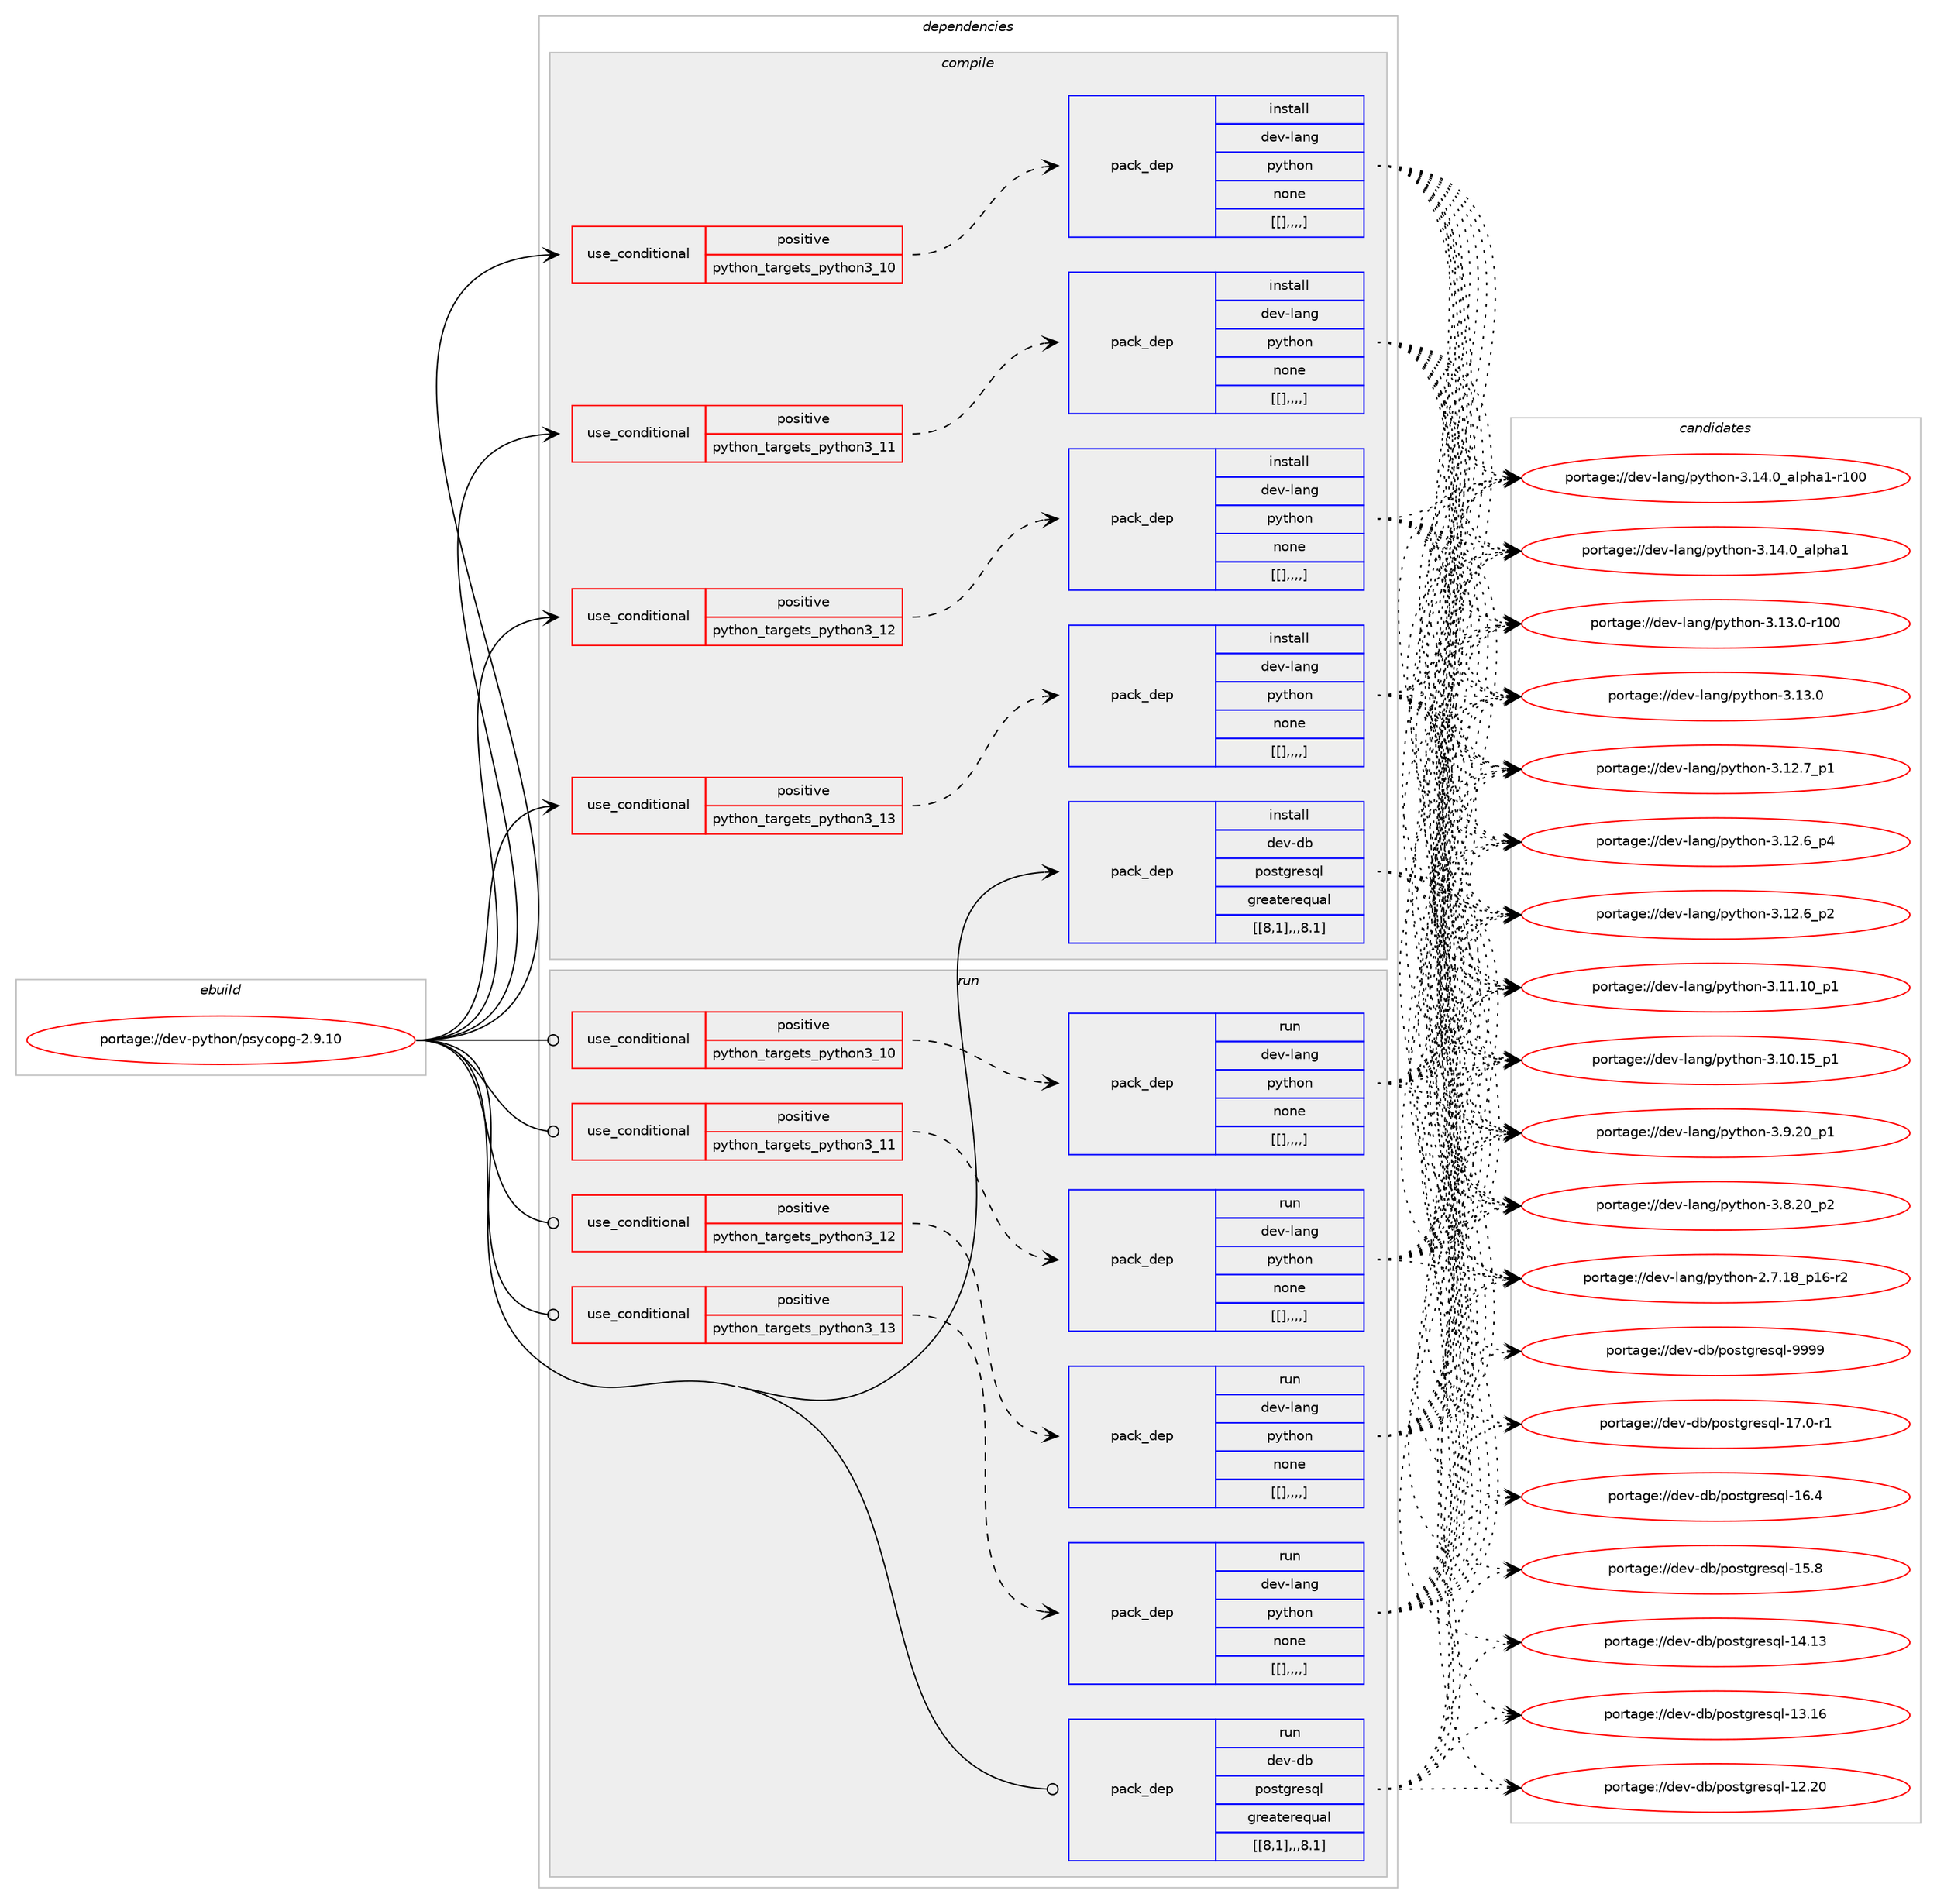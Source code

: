 digraph prolog {

# *************
# Graph options
# *************

newrank=true;
concentrate=true;
compound=true;
graph [rankdir=LR,fontname=Helvetica,fontsize=10,ranksep=1.5];#, ranksep=2.5, nodesep=0.2];
edge  [arrowhead=vee];
node  [fontname=Helvetica,fontsize=10];

# **********
# The ebuild
# **********

subgraph cluster_leftcol {
color=gray;
label=<<i>ebuild</i>>;
id [label="portage://dev-python/psycopg-2.9.10", color=red, width=4, href="../dev-python/psycopg-2.9.10.svg"];
}

# ****************
# The dependencies
# ****************

subgraph cluster_midcol {
color=gray;
label=<<i>dependencies</i>>;
subgraph cluster_compile {
fillcolor="#eeeeee";
style=filled;
label=<<i>compile</i>>;
subgraph cond38904 {
dependency161791 [label=<<TABLE BORDER="0" CELLBORDER="1" CELLSPACING="0" CELLPADDING="4"><TR><TD ROWSPAN="3" CELLPADDING="10">use_conditional</TD></TR><TR><TD>positive</TD></TR><TR><TD>python_targets_python3_10</TD></TR></TABLE>>, shape=none, color=red];
subgraph pack121575 {
dependency161809 [label=<<TABLE BORDER="0" CELLBORDER="1" CELLSPACING="0" CELLPADDING="4" WIDTH="220"><TR><TD ROWSPAN="6" CELLPADDING="30">pack_dep</TD></TR><TR><TD WIDTH="110">install</TD></TR><TR><TD>dev-lang</TD></TR><TR><TD>python</TD></TR><TR><TD>none</TD></TR><TR><TD>[[],,,,]</TD></TR></TABLE>>, shape=none, color=blue];
}
dependency161791:e -> dependency161809:w [weight=20,style="dashed",arrowhead="vee"];
}
id:e -> dependency161791:w [weight=20,style="solid",arrowhead="vee"];
subgraph cond38922 {
dependency161852 [label=<<TABLE BORDER="0" CELLBORDER="1" CELLSPACING="0" CELLPADDING="4"><TR><TD ROWSPAN="3" CELLPADDING="10">use_conditional</TD></TR><TR><TD>positive</TD></TR><TR><TD>python_targets_python3_11</TD></TR></TABLE>>, shape=none, color=red];
subgraph pack121613 {
dependency161903 [label=<<TABLE BORDER="0" CELLBORDER="1" CELLSPACING="0" CELLPADDING="4" WIDTH="220"><TR><TD ROWSPAN="6" CELLPADDING="30">pack_dep</TD></TR><TR><TD WIDTH="110">install</TD></TR><TR><TD>dev-lang</TD></TR><TR><TD>python</TD></TR><TR><TD>none</TD></TR><TR><TD>[[],,,,]</TD></TR></TABLE>>, shape=none, color=blue];
}
dependency161852:e -> dependency161903:w [weight=20,style="dashed",arrowhead="vee"];
}
id:e -> dependency161852:w [weight=20,style="solid",arrowhead="vee"];
subgraph cond38974 {
dependency161954 [label=<<TABLE BORDER="0" CELLBORDER="1" CELLSPACING="0" CELLPADDING="4"><TR><TD ROWSPAN="3" CELLPADDING="10">use_conditional</TD></TR><TR><TD>positive</TD></TR><TR><TD>python_targets_python3_12</TD></TR></TABLE>>, shape=none, color=red];
subgraph pack121654 {
dependency161957 [label=<<TABLE BORDER="0" CELLBORDER="1" CELLSPACING="0" CELLPADDING="4" WIDTH="220"><TR><TD ROWSPAN="6" CELLPADDING="30">pack_dep</TD></TR><TR><TD WIDTH="110">install</TD></TR><TR><TD>dev-lang</TD></TR><TR><TD>python</TD></TR><TR><TD>none</TD></TR><TR><TD>[[],,,,]</TD></TR></TABLE>>, shape=none, color=blue];
}
dependency161954:e -> dependency161957:w [weight=20,style="dashed",arrowhead="vee"];
}
id:e -> dependency161954:w [weight=20,style="solid",arrowhead="vee"];
subgraph cond39004 {
dependency162051 [label=<<TABLE BORDER="0" CELLBORDER="1" CELLSPACING="0" CELLPADDING="4"><TR><TD ROWSPAN="3" CELLPADDING="10">use_conditional</TD></TR><TR><TD>positive</TD></TR><TR><TD>python_targets_python3_13</TD></TR></TABLE>>, shape=none, color=red];
subgraph pack121725 {
dependency162107 [label=<<TABLE BORDER="0" CELLBORDER="1" CELLSPACING="0" CELLPADDING="4" WIDTH="220"><TR><TD ROWSPAN="6" CELLPADDING="30">pack_dep</TD></TR><TR><TD WIDTH="110">install</TD></TR><TR><TD>dev-lang</TD></TR><TR><TD>python</TD></TR><TR><TD>none</TD></TR><TR><TD>[[],,,,]</TD></TR></TABLE>>, shape=none, color=blue];
}
dependency162051:e -> dependency162107:w [weight=20,style="dashed",arrowhead="vee"];
}
id:e -> dependency162051:w [weight=20,style="solid",arrowhead="vee"];
subgraph pack121740 {
dependency162113 [label=<<TABLE BORDER="0" CELLBORDER="1" CELLSPACING="0" CELLPADDING="4" WIDTH="220"><TR><TD ROWSPAN="6" CELLPADDING="30">pack_dep</TD></TR><TR><TD WIDTH="110">install</TD></TR><TR><TD>dev-db</TD></TR><TR><TD>postgresql</TD></TR><TR><TD>greaterequal</TD></TR><TR><TD>[[8,1],,,8.1]</TD></TR></TABLE>>, shape=none, color=blue];
}
id:e -> dependency162113:w [weight=20,style="solid",arrowhead="vee"];
}
subgraph cluster_compileandrun {
fillcolor="#eeeeee";
style=filled;
label=<<i>compile and run</i>>;
}
subgraph cluster_run {
fillcolor="#eeeeee";
style=filled;
label=<<i>run</i>>;
subgraph cond39125 {
dependency162270 [label=<<TABLE BORDER="0" CELLBORDER="1" CELLSPACING="0" CELLPADDING="4"><TR><TD ROWSPAN="3" CELLPADDING="10">use_conditional</TD></TR><TR><TD>positive</TD></TR><TR><TD>python_targets_python3_10</TD></TR></TABLE>>, shape=none, color=red];
subgraph pack121835 {
dependency162312 [label=<<TABLE BORDER="0" CELLBORDER="1" CELLSPACING="0" CELLPADDING="4" WIDTH="220"><TR><TD ROWSPAN="6" CELLPADDING="30">pack_dep</TD></TR><TR><TD WIDTH="110">run</TD></TR><TR><TD>dev-lang</TD></TR><TR><TD>python</TD></TR><TR><TD>none</TD></TR><TR><TD>[[],,,,]</TD></TR></TABLE>>, shape=none, color=blue];
}
dependency162270:e -> dependency162312:w [weight=20,style="dashed",arrowhead="vee"];
}
id:e -> dependency162270:w [weight=20,style="solid",arrowhead="odot"];
subgraph cond39149 {
dependency162318 [label=<<TABLE BORDER="0" CELLBORDER="1" CELLSPACING="0" CELLPADDING="4"><TR><TD ROWSPAN="3" CELLPADDING="10">use_conditional</TD></TR><TR><TD>positive</TD></TR><TR><TD>python_targets_python3_11</TD></TR></TABLE>>, shape=none, color=red];
subgraph pack121860 {
dependency162343 [label=<<TABLE BORDER="0" CELLBORDER="1" CELLSPACING="0" CELLPADDING="4" WIDTH="220"><TR><TD ROWSPAN="6" CELLPADDING="30">pack_dep</TD></TR><TR><TD WIDTH="110">run</TD></TR><TR><TD>dev-lang</TD></TR><TR><TD>python</TD></TR><TR><TD>none</TD></TR><TR><TD>[[],,,,]</TD></TR></TABLE>>, shape=none, color=blue];
}
dependency162318:e -> dependency162343:w [weight=20,style="dashed",arrowhead="vee"];
}
id:e -> dependency162318:w [weight=20,style="solid",arrowhead="odot"];
subgraph cond39169 {
dependency162365 [label=<<TABLE BORDER="0" CELLBORDER="1" CELLSPACING="0" CELLPADDING="4"><TR><TD ROWSPAN="3" CELLPADDING="10">use_conditional</TD></TR><TR><TD>positive</TD></TR><TR><TD>python_targets_python3_12</TD></TR></TABLE>>, shape=none, color=red];
subgraph pack121889 {
dependency162385 [label=<<TABLE BORDER="0" CELLBORDER="1" CELLSPACING="0" CELLPADDING="4" WIDTH="220"><TR><TD ROWSPAN="6" CELLPADDING="30">pack_dep</TD></TR><TR><TD WIDTH="110">run</TD></TR><TR><TD>dev-lang</TD></TR><TR><TD>python</TD></TR><TR><TD>none</TD></TR><TR><TD>[[],,,,]</TD></TR></TABLE>>, shape=none, color=blue];
}
dependency162365:e -> dependency162385:w [weight=20,style="dashed",arrowhead="vee"];
}
id:e -> dependency162365:w [weight=20,style="solid",arrowhead="odot"];
subgraph cond39199 {
dependency162405 [label=<<TABLE BORDER="0" CELLBORDER="1" CELLSPACING="0" CELLPADDING="4"><TR><TD ROWSPAN="3" CELLPADDING="10">use_conditional</TD></TR><TR><TD>positive</TD></TR><TR><TD>python_targets_python3_13</TD></TR></TABLE>>, shape=none, color=red];
subgraph pack121910 {
dependency162499 [label=<<TABLE BORDER="0" CELLBORDER="1" CELLSPACING="0" CELLPADDING="4" WIDTH="220"><TR><TD ROWSPAN="6" CELLPADDING="30">pack_dep</TD></TR><TR><TD WIDTH="110">run</TD></TR><TR><TD>dev-lang</TD></TR><TR><TD>python</TD></TR><TR><TD>none</TD></TR><TR><TD>[[],,,,]</TD></TR></TABLE>>, shape=none, color=blue];
}
dependency162405:e -> dependency162499:w [weight=20,style="dashed",arrowhead="vee"];
}
id:e -> dependency162405:w [weight=20,style="solid",arrowhead="odot"];
subgraph pack121951 {
dependency162599 [label=<<TABLE BORDER="0" CELLBORDER="1" CELLSPACING="0" CELLPADDING="4" WIDTH="220"><TR><TD ROWSPAN="6" CELLPADDING="30">pack_dep</TD></TR><TR><TD WIDTH="110">run</TD></TR><TR><TD>dev-db</TD></TR><TR><TD>postgresql</TD></TR><TR><TD>greaterequal</TD></TR><TR><TD>[[8,1],,,8.1]</TD></TR></TABLE>>, shape=none, color=blue];
}
id:e -> dependency162599:w [weight=20,style="solid",arrowhead="odot"];
}
}

# **************
# The candidates
# **************

subgraph cluster_choices {
rank=same;
color=gray;
label=<<i>candidates</i>>;

subgraph choice121703 {
color=black;
nodesep=1;
choice100101118451089711010347112121116104111110455146495246489597108112104974945114494848 [label="portage://dev-lang/python-3.14.0_alpha1-r100", color=red, width=4,href="../dev-lang/python-3.14.0_alpha1-r100.svg"];
choice1001011184510897110103471121211161041111104551464952464895971081121049749 [label="portage://dev-lang/python-3.14.0_alpha1", color=red, width=4,href="../dev-lang/python-3.14.0_alpha1.svg"];
choice1001011184510897110103471121211161041111104551464951464845114494848 [label="portage://dev-lang/python-3.13.0-r100", color=red, width=4,href="../dev-lang/python-3.13.0-r100.svg"];
choice10010111845108971101034711212111610411111045514649514648 [label="portage://dev-lang/python-3.13.0", color=red, width=4,href="../dev-lang/python-3.13.0.svg"];
choice100101118451089711010347112121116104111110455146495046559511249 [label="portage://dev-lang/python-3.12.7_p1", color=red, width=4,href="../dev-lang/python-3.12.7_p1.svg"];
choice100101118451089711010347112121116104111110455146495046549511252 [label="portage://dev-lang/python-3.12.6_p4", color=red, width=4,href="../dev-lang/python-3.12.6_p4.svg"];
choice100101118451089711010347112121116104111110455146495046549511250 [label="portage://dev-lang/python-3.12.6_p2", color=red, width=4,href="../dev-lang/python-3.12.6_p2.svg"];
choice10010111845108971101034711212111610411111045514649494649489511249 [label="portage://dev-lang/python-3.11.10_p1", color=red, width=4,href="../dev-lang/python-3.11.10_p1.svg"];
choice10010111845108971101034711212111610411111045514649484649539511249 [label="portage://dev-lang/python-3.10.15_p1", color=red, width=4,href="../dev-lang/python-3.10.15_p1.svg"];
choice100101118451089711010347112121116104111110455146574650489511249 [label="portage://dev-lang/python-3.9.20_p1", color=red, width=4,href="../dev-lang/python-3.9.20_p1.svg"];
choice100101118451089711010347112121116104111110455146564650489511250 [label="portage://dev-lang/python-3.8.20_p2", color=red, width=4,href="../dev-lang/python-3.8.20_p2.svg"];
choice100101118451089711010347112121116104111110455046554649569511249544511450 [label="portage://dev-lang/python-2.7.18_p16-r2", color=red, width=4,href="../dev-lang/python-2.7.18_p16-r2.svg"];
dependency161809:e -> choice100101118451089711010347112121116104111110455146495246489597108112104974945114494848:w [style=dotted,weight="100"];
dependency161809:e -> choice1001011184510897110103471121211161041111104551464952464895971081121049749:w [style=dotted,weight="100"];
dependency161809:e -> choice1001011184510897110103471121211161041111104551464951464845114494848:w [style=dotted,weight="100"];
dependency161809:e -> choice10010111845108971101034711212111610411111045514649514648:w [style=dotted,weight="100"];
dependency161809:e -> choice100101118451089711010347112121116104111110455146495046559511249:w [style=dotted,weight="100"];
dependency161809:e -> choice100101118451089711010347112121116104111110455146495046549511252:w [style=dotted,weight="100"];
dependency161809:e -> choice100101118451089711010347112121116104111110455146495046549511250:w [style=dotted,weight="100"];
dependency161809:e -> choice10010111845108971101034711212111610411111045514649494649489511249:w [style=dotted,weight="100"];
dependency161809:e -> choice10010111845108971101034711212111610411111045514649484649539511249:w [style=dotted,weight="100"];
dependency161809:e -> choice100101118451089711010347112121116104111110455146574650489511249:w [style=dotted,weight="100"];
dependency161809:e -> choice100101118451089711010347112121116104111110455146564650489511250:w [style=dotted,weight="100"];
dependency161809:e -> choice100101118451089711010347112121116104111110455046554649569511249544511450:w [style=dotted,weight="100"];
}
subgraph choice121715 {
color=black;
nodesep=1;
choice100101118451089711010347112121116104111110455146495246489597108112104974945114494848 [label="portage://dev-lang/python-3.14.0_alpha1-r100", color=red, width=4,href="../dev-lang/python-3.14.0_alpha1-r100.svg"];
choice1001011184510897110103471121211161041111104551464952464895971081121049749 [label="portage://dev-lang/python-3.14.0_alpha1", color=red, width=4,href="../dev-lang/python-3.14.0_alpha1.svg"];
choice1001011184510897110103471121211161041111104551464951464845114494848 [label="portage://dev-lang/python-3.13.0-r100", color=red, width=4,href="../dev-lang/python-3.13.0-r100.svg"];
choice10010111845108971101034711212111610411111045514649514648 [label="portage://dev-lang/python-3.13.0", color=red, width=4,href="../dev-lang/python-3.13.0.svg"];
choice100101118451089711010347112121116104111110455146495046559511249 [label="portage://dev-lang/python-3.12.7_p1", color=red, width=4,href="../dev-lang/python-3.12.7_p1.svg"];
choice100101118451089711010347112121116104111110455146495046549511252 [label="portage://dev-lang/python-3.12.6_p4", color=red, width=4,href="../dev-lang/python-3.12.6_p4.svg"];
choice100101118451089711010347112121116104111110455146495046549511250 [label="portage://dev-lang/python-3.12.6_p2", color=red, width=4,href="../dev-lang/python-3.12.6_p2.svg"];
choice10010111845108971101034711212111610411111045514649494649489511249 [label="portage://dev-lang/python-3.11.10_p1", color=red, width=4,href="../dev-lang/python-3.11.10_p1.svg"];
choice10010111845108971101034711212111610411111045514649484649539511249 [label="portage://dev-lang/python-3.10.15_p1", color=red, width=4,href="../dev-lang/python-3.10.15_p1.svg"];
choice100101118451089711010347112121116104111110455146574650489511249 [label="portage://dev-lang/python-3.9.20_p1", color=red, width=4,href="../dev-lang/python-3.9.20_p1.svg"];
choice100101118451089711010347112121116104111110455146564650489511250 [label="portage://dev-lang/python-3.8.20_p2", color=red, width=4,href="../dev-lang/python-3.8.20_p2.svg"];
choice100101118451089711010347112121116104111110455046554649569511249544511450 [label="portage://dev-lang/python-2.7.18_p16-r2", color=red, width=4,href="../dev-lang/python-2.7.18_p16-r2.svg"];
dependency161903:e -> choice100101118451089711010347112121116104111110455146495246489597108112104974945114494848:w [style=dotted,weight="100"];
dependency161903:e -> choice1001011184510897110103471121211161041111104551464952464895971081121049749:w [style=dotted,weight="100"];
dependency161903:e -> choice1001011184510897110103471121211161041111104551464951464845114494848:w [style=dotted,weight="100"];
dependency161903:e -> choice10010111845108971101034711212111610411111045514649514648:w [style=dotted,weight="100"];
dependency161903:e -> choice100101118451089711010347112121116104111110455146495046559511249:w [style=dotted,weight="100"];
dependency161903:e -> choice100101118451089711010347112121116104111110455146495046549511252:w [style=dotted,weight="100"];
dependency161903:e -> choice100101118451089711010347112121116104111110455146495046549511250:w [style=dotted,weight="100"];
dependency161903:e -> choice10010111845108971101034711212111610411111045514649494649489511249:w [style=dotted,weight="100"];
dependency161903:e -> choice10010111845108971101034711212111610411111045514649484649539511249:w [style=dotted,weight="100"];
dependency161903:e -> choice100101118451089711010347112121116104111110455146574650489511249:w [style=dotted,weight="100"];
dependency161903:e -> choice100101118451089711010347112121116104111110455146564650489511250:w [style=dotted,weight="100"];
dependency161903:e -> choice100101118451089711010347112121116104111110455046554649569511249544511450:w [style=dotted,weight="100"];
}
subgraph choice121744 {
color=black;
nodesep=1;
choice100101118451089711010347112121116104111110455146495246489597108112104974945114494848 [label="portage://dev-lang/python-3.14.0_alpha1-r100", color=red, width=4,href="../dev-lang/python-3.14.0_alpha1-r100.svg"];
choice1001011184510897110103471121211161041111104551464952464895971081121049749 [label="portage://dev-lang/python-3.14.0_alpha1", color=red, width=4,href="../dev-lang/python-3.14.0_alpha1.svg"];
choice1001011184510897110103471121211161041111104551464951464845114494848 [label="portage://dev-lang/python-3.13.0-r100", color=red, width=4,href="../dev-lang/python-3.13.0-r100.svg"];
choice10010111845108971101034711212111610411111045514649514648 [label="portage://dev-lang/python-3.13.0", color=red, width=4,href="../dev-lang/python-3.13.0.svg"];
choice100101118451089711010347112121116104111110455146495046559511249 [label="portage://dev-lang/python-3.12.7_p1", color=red, width=4,href="../dev-lang/python-3.12.7_p1.svg"];
choice100101118451089711010347112121116104111110455146495046549511252 [label="portage://dev-lang/python-3.12.6_p4", color=red, width=4,href="../dev-lang/python-3.12.6_p4.svg"];
choice100101118451089711010347112121116104111110455146495046549511250 [label="portage://dev-lang/python-3.12.6_p2", color=red, width=4,href="../dev-lang/python-3.12.6_p2.svg"];
choice10010111845108971101034711212111610411111045514649494649489511249 [label="portage://dev-lang/python-3.11.10_p1", color=red, width=4,href="../dev-lang/python-3.11.10_p1.svg"];
choice10010111845108971101034711212111610411111045514649484649539511249 [label="portage://dev-lang/python-3.10.15_p1", color=red, width=4,href="../dev-lang/python-3.10.15_p1.svg"];
choice100101118451089711010347112121116104111110455146574650489511249 [label="portage://dev-lang/python-3.9.20_p1", color=red, width=4,href="../dev-lang/python-3.9.20_p1.svg"];
choice100101118451089711010347112121116104111110455146564650489511250 [label="portage://dev-lang/python-3.8.20_p2", color=red, width=4,href="../dev-lang/python-3.8.20_p2.svg"];
choice100101118451089711010347112121116104111110455046554649569511249544511450 [label="portage://dev-lang/python-2.7.18_p16-r2", color=red, width=4,href="../dev-lang/python-2.7.18_p16-r2.svg"];
dependency161957:e -> choice100101118451089711010347112121116104111110455146495246489597108112104974945114494848:w [style=dotted,weight="100"];
dependency161957:e -> choice1001011184510897110103471121211161041111104551464952464895971081121049749:w [style=dotted,weight="100"];
dependency161957:e -> choice1001011184510897110103471121211161041111104551464951464845114494848:w [style=dotted,weight="100"];
dependency161957:e -> choice10010111845108971101034711212111610411111045514649514648:w [style=dotted,weight="100"];
dependency161957:e -> choice100101118451089711010347112121116104111110455146495046559511249:w [style=dotted,weight="100"];
dependency161957:e -> choice100101118451089711010347112121116104111110455146495046549511252:w [style=dotted,weight="100"];
dependency161957:e -> choice100101118451089711010347112121116104111110455146495046549511250:w [style=dotted,weight="100"];
dependency161957:e -> choice10010111845108971101034711212111610411111045514649494649489511249:w [style=dotted,weight="100"];
dependency161957:e -> choice10010111845108971101034711212111610411111045514649484649539511249:w [style=dotted,weight="100"];
dependency161957:e -> choice100101118451089711010347112121116104111110455146574650489511249:w [style=dotted,weight="100"];
dependency161957:e -> choice100101118451089711010347112121116104111110455146564650489511250:w [style=dotted,weight="100"];
dependency161957:e -> choice100101118451089711010347112121116104111110455046554649569511249544511450:w [style=dotted,weight="100"];
}
subgraph choice121753 {
color=black;
nodesep=1;
choice100101118451089711010347112121116104111110455146495246489597108112104974945114494848 [label="portage://dev-lang/python-3.14.0_alpha1-r100", color=red, width=4,href="../dev-lang/python-3.14.0_alpha1-r100.svg"];
choice1001011184510897110103471121211161041111104551464952464895971081121049749 [label="portage://dev-lang/python-3.14.0_alpha1", color=red, width=4,href="../dev-lang/python-3.14.0_alpha1.svg"];
choice1001011184510897110103471121211161041111104551464951464845114494848 [label="portage://dev-lang/python-3.13.0-r100", color=red, width=4,href="../dev-lang/python-3.13.0-r100.svg"];
choice10010111845108971101034711212111610411111045514649514648 [label="portage://dev-lang/python-3.13.0", color=red, width=4,href="../dev-lang/python-3.13.0.svg"];
choice100101118451089711010347112121116104111110455146495046559511249 [label="portage://dev-lang/python-3.12.7_p1", color=red, width=4,href="../dev-lang/python-3.12.7_p1.svg"];
choice100101118451089711010347112121116104111110455146495046549511252 [label="portage://dev-lang/python-3.12.6_p4", color=red, width=4,href="../dev-lang/python-3.12.6_p4.svg"];
choice100101118451089711010347112121116104111110455146495046549511250 [label="portage://dev-lang/python-3.12.6_p2", color=red, width=4,href="../dev-lang/python-3.12.6_p2.svg"];
choice10010111845108971101034711212111610411111045514649494649489511249 [label="portage://dev-lang/python-3.11.10_p1", color=red, width=4,href="../dev-lang/python-3.11.10_p1.svg"];
choice10010111845108971101034711212111610411111045514649484649539511249 [label="portage://dev-lang/python-3.10.15_p1", color=red, width=4,href="../dev-lang/python-3.10.15_p1.svg"];
choice100101118451089711010347112121116104111110455146574650489511249 [label="portage://dev-lang/python-3.9.20_p1", color=red, width=4,href="../dev-lang/python-3.9.20_p1.svg"];
choice100101118451089711010347112121116104111110455146564650489511250 [label="portage://dev-lang/python-3.8.20_p2", color=red, width=4,href="../dev-lang/python-3.8.20_p2.svg"];
choice100101118451089711010347112121116104111110455046554649569511249544511450 [label="portage://dev-lang/python-2.7.18_p16-r2", color=red, width=4,href="../dev-lang/python-2.7.18_p16-r2.svg"];
dependency162107:e -> choice100101118451089711010347112121116104111110455146495246489597108112104974945114494848:w [style=dotted,weight="100"];
dependency162107:e -> choice1001011184510897110103471121211161041111104551464952464895971081121049749:w [style=dotted,weight="100"];
dependency162107:e -> choice1001011184510897110103471121211161041111104551464951464845114494848:w [style=dotted,weight="100"];
dependency162107:e -> choice10010111845108971101034711212111610411111045514649514648:w [style=dotted,weight="100"];
dependency162107:e -> choice100101118451089711010347112121116104111110455146495046559511249:w [style=dotted,weight="100"];
dependency162107:e -> choice100101118451089711010347112121116104111110455146495046549511252:w [style=dotted,weight="100"];
dependency162107:e -> choice100101118451089711010347112121116104111110455146495046549511250:w [style=dotted,weight="100"];
dependency162107:e -> choice10010111845108971101034711212111610411111045514649494649489511249:w [style=dotted,weight="100"];
dependency162107:e -> choice10010111845108971101034711212111610411111045514649484649539511249:w [style=dotted,weight="100"];
dependency162107:e -> choice100101118451089711010347112121116104111110455146574650489511249:w [style=dotted,weight="100"];
dependency162107:e -> choice100101118451089711010347112121116104111110455146564650489511250:w [style=dotted,weight="100"];
dependency162107:e -> choice100101118451089711010347112121116104111110455046554649569511249544511450:w [style=dotted,weight="100"];
}
subgraph choice121760 {
color=black;
nodesep=1;
choice1001011184510098471121111151161031141011151131084557575757 [label="portage://dev-db/postgresql-9999", color=red, width=4,href="../dev-db/postgresql-9999.svg"];
choice10010111845100984711211111511610311410111511310845495546484511449 [label="portage://dev-db/postgresql-17.0-r1", color=red, width=4,href="../dev-db/postgresql-17.0-r1.svg"];
choice1001011184510098471121111151161031141011151131084549544652 [label="portage://dev-db/postgresql-16.4", color=red, width=4,href="../dev-db/postgresql-16.4.svg"];
choice1001011184510098471121111151161031141011151131084549534656 [label="portage://dev-db/postgresql-15.8", color=red, width=4,href="../dev-db/postgresql-15.8.svg"];
choice100101118451009847112111115116103114101115113108454952464951 [label="portage://dev-db/postgresql-14.13", color=red, width=4,href="../dev-db/postgresql-14.13.svg"];
choice100101118451009847112111115116103114101115113108454951464954 [label="portage://dev-db/postgresql-13.16", color=red, width=4,href="../dev-db/postgresql-13.16.svg"];
choice100101118451009847112111115116103114101115113108454950465048 [label="portage://dev-db/postgresql-12.20", color=red, width=4,href="../dev-db/postgresql-12.20.svg"];
dependency162113:e -> choice1001011184510098471121111151161031141011151131084557575757:w [style=dotted,weight="100"];
dependency162113:e -> choice10010111845100984711211111511610311410111511310845495546484511449:w [style=dotted,weight="100"];
dependency162113:e -> choice1001011184510098471121111151161031141011151131084549544652:w [style=dotted,weight="100"];
dependency162113:e -> choice1001011184510098471121111151161031141011151131084549534656:w [style=dotted,weight="100"];
dependency162113:e -> choice100101118451009847112111115116103114101115113108454952464951:w [style=dotted,weight="100"];
dependency162113:e -> choice100101118451009847112111115116103114101115113108454951464954:w [style=dotted,weight="100"];
dependency162113:e -> choice100101118451009847112111115116103114101115113108454950465048:w [style=dotted,weight="100"];
}
subgraph choice121798 {
color=black;
nodesep=1;
choice100101118451089711010347112121116104111110455146495246489597108112104974945114494848 [label="portage://dev-lang/python-3.14.0_alpha1-r100", color=red, width=4,href="../dev-lang/python-3.14.0_alpha1-r100.svg"];
choice1001011184510897110103471121211161041111104551464952464895971081121049749 [label="portage://dev-lang/python-3.14.0_alpha1", color=red, width=4,href="../dev-lang/python-3.14.0_alpha1.svg"];
choice1001011184510897110103471121211161041111104551464951464845114494848 [label="portage://dev-lang/python-3.13.0-r100", color=red, width=4,href="../dev-lang/python-3.13.0-r100.svg"];
choice10010111845108971101034711212111610411111045514649514648 [label="portage://dev-lang/python-3.13.0", color=red, width=4,href="../dev-lang/python-3.13.0.svg"];
choice100101118451089711010347112121116104111110455146495046559511249 [label="portage://dev-lang/python-3.12.7_p1", color=red, width=4,href="../dev-lang/python-3.12.7_p1.svg"];
choice100101118451089711010347112121116104111110455146495046549511252 [label="portage://dev-lang/python-3.12.6_p4", color=red, width=4,href="../dev-lang/python-3.12.6_p4.svg"];
choice100101118451089711010347112121116104111110455146495046549511250 [label="portage://dev-lang/python-3.12.6_p2", color=red, width=4,href="../dev-lang/python-3.12.6_p2.svg"];
choice10010111845108971101034711212111610411111045514649494649489511249 [label="portage://dev-lang/python-3.11.10_p1", color=red, width=4,href="../dev-lang/python-3.11.10_p1.svg"];
choice10010111845108971101034711212111610411111045514649484649539511249 [label="portage://dev-lang/python-3.10.15_p1", color=red, width=4,href="../dev-lang/python-3.10.15_p1.svg"];
choice100101118451089711010347112121116104111110455146574650489511249 [label="portage://dev-lang/python-3.9.20_p1", color=red, width=4,href="../dev-lang/python-3.9.20_p1.svg"];
choice100101118451089711010347112121116104111110455146564650489511250 [label="portage://dev-lang/python-3.8.20_p2", color=red, width=4,href="../dev-lang/python-3.8.20_p2.svg"];
choice100101118451089711010347112121116104111110455046554649569511249544511450 [label="portage://dev-lang/python-2.7.18_p16-r2", color=red, width=4,href="../dev-lang/python-2.7.18_p16-r2.svg"];
dependency162312:e -> choice100101118451089711010347112121116104111110455146495246489597108112104974945114494848:w [style=dotted,weight="100"];
dependency162312:e -> choice1001011184510897110103471121211161041111104551464952464895971081121049749:w [style=dotted,weight="100"];
dependency162312:e -> choice1001011184510897110103471121211161041111104551464951464845114494848:w [style=dotted,weight="100"];
dependency162312:e -> choice10010111845108971101034711212111610411111045514649514648:w [style=dotted,weight="100"];
dependency162312:e -> choice100101118451089711010347112121116104111110455146495046559511249:w [style=dotted,weight="100"];
dependency162312:e -> choice100101118451089711010347112121116104111110455146495046549511252:w [style=dotted,weight="100"];
dependency162312:e -> choice100101118451089711010347112121116104111110455146495046549511250:w [style=dotted,weight="100"];
dependency162312:e -> choice10010111845108971101034711212111610411111045514649494649489511249:w [style=dotted,weight="100"];
dependency162312:e -> choice10010111845108971101034711212111610411111045514649484649539511249:w [style=dotted,weight="100"];
dependency162312:e -> choice100101118451089711010347112121116104111110455146574650489511249:w [style=dotted,weight="100"];
dependency162312:e -> choice100101118451089711010347112121116104111110455146564650489511250:w [style=dotted,weight="100"];
dependency162312:e -> choice100101118451089711010347112121116104111110455046554649569511249544511450:w [style=dotted,weight="100"];
}
subgraph choice121806 {
color=black;
nodesep=1;
choice100101118451089711010347112121116104111110455146495246489597108112104974945114494848 [label="portage://dev-lang/python-3.14.0_alpha1-r100", color=red, width=4,href="../dev-lang/python-3.14.0_alpha1-r100.svg"];
choice1001011184510897110103471121211161041111104551464952464895971081121049749 [label="portage://dev-lang/python-3.14.0_alpha1", color=red, width=4,href="../dev-lang/python-3.14.0_alpha1.svg"];
choice1001011184510897110103471121211161041111104551464951464845114494848 [label="portage://dev-lang/python-3.13.0-r100", color=red, width=4,href="../dev-lang/python-3.13.0-r100.svg"];
choice10010111845108971101034711212111610411111045514649514648 [label="portage://dev-lang/python-3.13.0", color=red, width=4,href="../dev-lang/python-3.13.0.svg"];
choice100101118451089711010347112121116104111110455146495046559511249 [label="portage://dev-lang/python-3.12.7_p1", color=red, width=4,href="../dev-lang/python-3.12.7_p1.svg"];
choice100101118451089711010347112121116104111110455146495046549511252 [label="portage://dev-lang/python-3.12.6_p4", color=red, width=4,href="../dev-lang/python-3.12.6_p4.svg"];
choice100101118451089711010347112121116104111110455146495046549511250 [label="portage://dev-lang/python-3.12.6_p2", color=red, width=4,href="../dev-lang/python-3.12.6_p2.svg"];
choice10010111845108971101034711212111610411111045514649494649489511249 [label="portage://dev-lang/python-3.11.10_p1", color=red, width=4,href="../dev-lang/python-3.11.10_p1.svg"];
choice10010111845108971101034711212111610411111045514649484649539511249 [label="portage://dev-lang/python-3.10.15_p1", color=red, width=4,href="../dev-lang/python-3.10.15_p1.svg"];
choice100101118451089711010347112121116104111110455146574650489511249 [label="portage://dev-lang/python-3.9.20_p1", color=red, width=4,href="../dev-lang/python-3.9.20_p1.svg"];
choice100101118451089711010347112121116104111110455146564650489511250 [label="portage://dev-lang/python-3.8.20_p2", color=red, width=4,href="../dev-lang/python-3.8.20_p2.svg"];
choice100101118451089711010347112121116104111110455046554649569511249544511450 [label="portage://dev-lang/python-2.7.18_p16-r2", color=red, width=4,href="../dev-lang/python-2.7.18_p16-r2.svg"];
dependency162343:e -> choice100101118451089711010347112121116104111110455146495246489597108112104974945114494848:w [style=dotted,weight="100"];
dependency162343:e -> choice1001011184510897110103471121211161041111104551464952464895971081121049749:w [style=dotted,weight="100"];
dependency162343:e -> choice1001011184510897110103471121211161041111104551464951464845114494848:w [style=dotted,weight="100"];
dependency162343:e -> choice10010111845108971101034711212111610411111045514649514648:w [style=dotted,weight="100"];
dependency162343:e -> choice100101118451089711010347112121116104111110455146495046559511249:w [style=dotted,weight="100"];
dependency162343:e -> choice100101118451089711010347112121116104111110455146495046549511252:w [style=dotted,weight="100"];
dependency162343:e -> choice100101118451089711010347112121116104111110455146495046549511250:w [style=dotted,weight="100"];
dependency162343:e -> choice10010111845108971101034711212111610411111045514649494649489511249:w [style=dotted,weight="100"];
dependency162343:e -> choice10010111845108971101034711212111610411111045514649484649539511249:w [style=dotted,weight="100"];
dependency162343:e -> choice100101118451089711010347112121116104111110455146574650489511249:w [style=dotted,weight="100"];
dependency162343:e -> choice100101118451089711010347112121116104111110455146564650489511250:w [style=dotted,weight="100"];
dependency162343:e -> choice100101118451089711010347112121116104111110455046554649569511249544511450:w [style=dotted,weight="100"];
}
subgraph choice121839 {
color=black;
nodesep=1;
choice100101118451089711010347112121116104111110455146495246489597108112104974945114494848 [label="portage://dev-lang/python-3.14.0_alpha1-r100", color=red, width=4,href="../dev-lang/python-3.14.0_alpha1-r100.svg"];
choice1001011184510897110103471121211161041111104551464952464895971081121049749 [label="portage://dev-lang/python-3.14.0_alpha1", color=red, width=4,href="../dev-lang/python-3.14.0_alpha1.svg"];
choice1001011184510897110103471121211161041111104551464951464845114494848 [label="portage://dev-lang/python-3.13.0-r100", color=red, width=4,href="../dev-lang/python-3.13.0-r100.svg"];
choice10010111845108971101034711212111610411111045514649514648 [label="portage://dev-lang/python-3.13.0", color=red, width=4,href="../dev-lang/python-3.13.0.svg"];
choice100101118451089711010347112121116104111110455146495046559511249 [label="portage://dev-lang/python-3.12.7_p1", color=red, width=4,href="../dev-lang/python-3.12.7_p1.svg"];
choice100101118451089711010347112121116104111110455146495046549511252 [label="portage://dev-lang/python-3.12.6_p4", color=red, width=4,href="../dev-lang/python-3.12.6_p4.svg"];
choice100101118451089711010347112121116104111110455146495046549511250 [label="portage://dev-lang/python-3.12.6_p2", color=red, width=4,href="../dev-lang/python-3.12.6_p2.svg"];
choice10010111845108971101034711212111610411111045514649494649489511249 [label="portage://dev-lang/python-3.11.10_p1", color=red, width=4,href="../dev-lang/python-3.11.10_p1.svg"];
choice10010111845108971101034711212111610411111045514649484649539511249 [label="portage://dev-lang/python-3.10.15_p1", color=red, width=4,href="../dev-lang/python-3.10.15_p1.svg"];
choice100101118451089711010347112121116104111110455146574650489511249 [label="portage://dev-lang/python-3.9.20_p1", color=red, width=4,href="../dev-lang/python-3.9.20_p1.svg"];
choice100101118451089711010347112121116104111110455146564650489511250 [label="portage://dev-lang/python-3.8.20_p2", color=red, width=4,href="../dev-lang/python-3.8.20_p2.svg"];
choice100101118451089711010347112121116104111110455046554649569511249544511450 [label="portage://dev-lang/python-2.7.18_p16-r2", color=red, width=4,href="../dev-lang/python-2.7.18_p16-r2.svg"];
dependency162385:e -> choice100101118451089711010347112121116104111110455146495246489597108112104974945114494848:w [style=dotted,weight="100"];
dependency162385:e -> choice1001011184510897110103471121211161041111104551464952464895971081121049749:w [style=dotted,weight="100"];
dependency162385:e -> choice1001011184510897110103471121211161041111104551464951464845114494848:w [style=dotted,weight="100"];
dependency162385:e -> choice10010111845108971101034711212111610411111045514649514648:w [style=dotted,weight="100"];
dependency162385:e -> choice100101118451089711010347112121116104111110455146495046559511249:w [style=dotted,weight="100"];
dependency162385:e -> choice100101118451089711010347112121116104111110455146495046549511252:w [style=dotted,weight="100"];
dependency162385:e -> choice100101118451089711010347112121116104111110455146495046549511250:w [style=dotted,weight="100"];
dependency162385:e -> choice10010111845108971101034711212111610411111045514649494649489511249:w [style=dotted,weight="100"];
dependency162385:e -> choice10010111845108971101034711212111610411111045514649484649539511249:w [style=dotted,weight="100"];
dependency162385:e -> choice100101118451089711010347112121116104111110455146574650489511249:w [style=dotted,weight="100"];
dependency162385:e -> choice100101118451089711010347112121116104111110455146564650489511250:w [style=dotted,weight="100"];
dependency162385:e -> choice100101118451089711010347112121116104111110455046554649569511249544511450:w [style=dotted,weight="100"];
}
subgraph choice121850 {
color=black;
nodesep=1;
choice100101118451089711010347112121116104111110455146495246489597108112104974945114494848 [label="portage://dev-lang/python-3.14.0_alpha1-r100", color=red, width=4,href="../dev-lang/python-3.14.0_alpha1-r100.svg"];
choice1001011184510897110103471121211161041111104551464952464895971081121049749 [label="portage://dev-lang/python-3.14.0_alpha1", color=red, width=4,href="../dev-lang/python-3.14.0_alpha1.svg"];
choice1001011184510897110103471121211161041111104551464951464845114494848 [label="portage://dev-lang/python-3.13.0-r100", color=red, width=4,href="../dev-lang/python-3.13.0-r100.svg"];
choice10010111845108971101034711212111610411111045514649514648 [label="portage://dev-lang/python-3.13.0", color=red, width=4,href="../dev-lang/python-3.13.0.svg"];
choice100101118451089711010347112121116104111110455146495046559511249 [label="portage://dev-lang/python-3.12.7_p1", color=red, width=4,href="../dev-lang/python-3.12.7_p1.svg"];
choice100101118451089711010347112121116104111110455146495046549511252 [label="portage://dev-lang/python-3.12.6_p4", color=red, width=4,href="../dev-lang/python-3.12.6_p4.svg"];
choice100101118451089711010347112121116104111110455146495046549511250 [label="portage://dev-lang/python-3.12.6_p2", color=red, width=4,href="../dev-lang/python-3.12.6_p2.svg"];
choice10010111845108971101034711212111610411111045514649494649489511249 [label="portage://dev-lang/python-3.11.10_p1", color=red, width=4,href="../dev-lang/python-3.11.10_p1.svg"];
choice10010111845108971101034711212111610411111045514649484649539511249 [label="portage://dev-lang/python-3.10.15_p1", color=red, width=4,href="../dev-lang/python-3.10.15_p1.svg"];
choice100101118451089711010347112121116104111110455146574650489511249 [label="portage://dev-lang/python-3.9.20_p1", color=red, width=4,href="../dev-lang/python-3.9.20_p1.svg"];
choice100101118451089711010347112121116104111110455146564650489511250 [label="portage://dev-lang/python-3.8.20_p2", color=red, width=4,href="../dev-lang/python-3.8.20_p2.svg"];
choice100101118451089711010347112121116104111110455046554649569511249544511450 [label="portage://dev-lang/python-2.7.18_p16-r2", color=red, width=4,href="../dev-lang/python-2.7.18_p16-r2.svg"];
dependency162499:e -> choice100101118451089711010347112121116104111110455146495246489597108112104974945114494848:w [style=dotted,weight="100"];
dependency162499:e -> choice1001011184510897110103471121211161041111104551464952464895971081121049749:w [style=dotted,weight="100"];
dependency162499:e -> choice1001011184510897110103471121211161041111104551464951464845114494848:w [style=dotted,weight="100"];
dependency162499:e -> choice10010111845108971101034711212111610411111045514649514648:w [style=dotted,weight="100"];
dependency162499:e -> choice100101118451089711010347112121116104111110455146495046559511249:w [style=dotted,weight="100"];
dependency162499:e -> choice100101118451089711010347112121116104111110455146495046549511252:w [style=dotted,weight="100"];
dependency162499:e -> choice100101118451089711010347112121116104111110455146495046549511250:w [style=dotted,weight="100"];
dependency162499:e -> choice10010111845108971101034711212111610411111045514649494649489511249:w [style=dotted,weight="100"];
dependency162499:e -> choice10010111845108971101034711212111610411111045514649484649539511249:w [style=dotted,weight="100"];
dependency162499:e -> choice100101118451089711010347112121116104111110455146574650489511249:w [style=dotted,weight="100"];
dependency162499:e -> choice100101118451089711010347112121116104111110455146564650489511250:w [style=dotted,weight="100"];
dependency162499:e -> choice100101118451089711010347112121116104111110455046554649569511249544511450:w [style=dotted,weight="100"];
}
subgraph choice121865 {
color=black;
nodesep=1;
choice1001011184510098471121111151161031141011151131084557575757 [label="portage://dev-db/postgresql-9999", color=red, width=4,href="../dev-db/postgresql-9999.svg"];
choice10010111845100984711211111511610311410111511310845495546484511449 [label="portage://dev-db/postgresql-17.0-r1", color=red, width=4,href="../dev-db/postgresql-17.0-r1.svg"];
choice1001011184510098471121111151161031141011151131084549544652 [label="portage://dev-db/postgresql-16.4", color=red, width=4,href="../dev-db/postgresql-16.4.svg"];
choice1001011184510098471121111151161031141011151131084549534656 [label="portage://dev-db/postgresql-15.8", color=red, width=4,href="../dev-db/postgresql-15.8.svg"];
choice100101118451009847112111115116103114101115113108454952464951 [label="portage://dev-db/postgresql-14.13", color=red, width=4,href="../dev-db/postgresql-14.13.svg"];
choice100101118451009847112111115116103114101115113108454951464954 [label="portage://dev-db/postgresql-13.16", color=red, width=4,href="../dev-db/postgresql-13.16.svg"];
choice100101118451009847112111115116103114101115113108454950465048 [label="portage://dev-db/postgresql-12.20", color=red, width=4,href="../dev-db/postgresql-12.20.svg"];
dependency162599:e -> choice1001011184510098471121111151161031141011151131084557575757:w [style=dotted,weight="100"];
dependency162599:e -> choice10010111845100984711211111511610311410111511310845495546484511449:w [style=dotted,weight="100"];
dependency162599:e -> choice1001011184510098471121111151161031141011151131084549544652:w [style=dotted,weight="100"];
dependency162599:e -> choice1001011184510098471121111151161031141011151131084549534656:w [style=dotted,weight="100"];
dependency162599:e -> choice100101118451009847112111115116103114101115113108454952464951:w [style=dotted,weight="100"];
dependency162599:e -> choice100101118451009847112111115116103114101115113108454951464954:w [style=dotted,weight="100"];
dependency162599:e -> choice100101118451009847112111115116103114101115113108454950465048:w [style=dotted,weight="100"];
}
}

}
